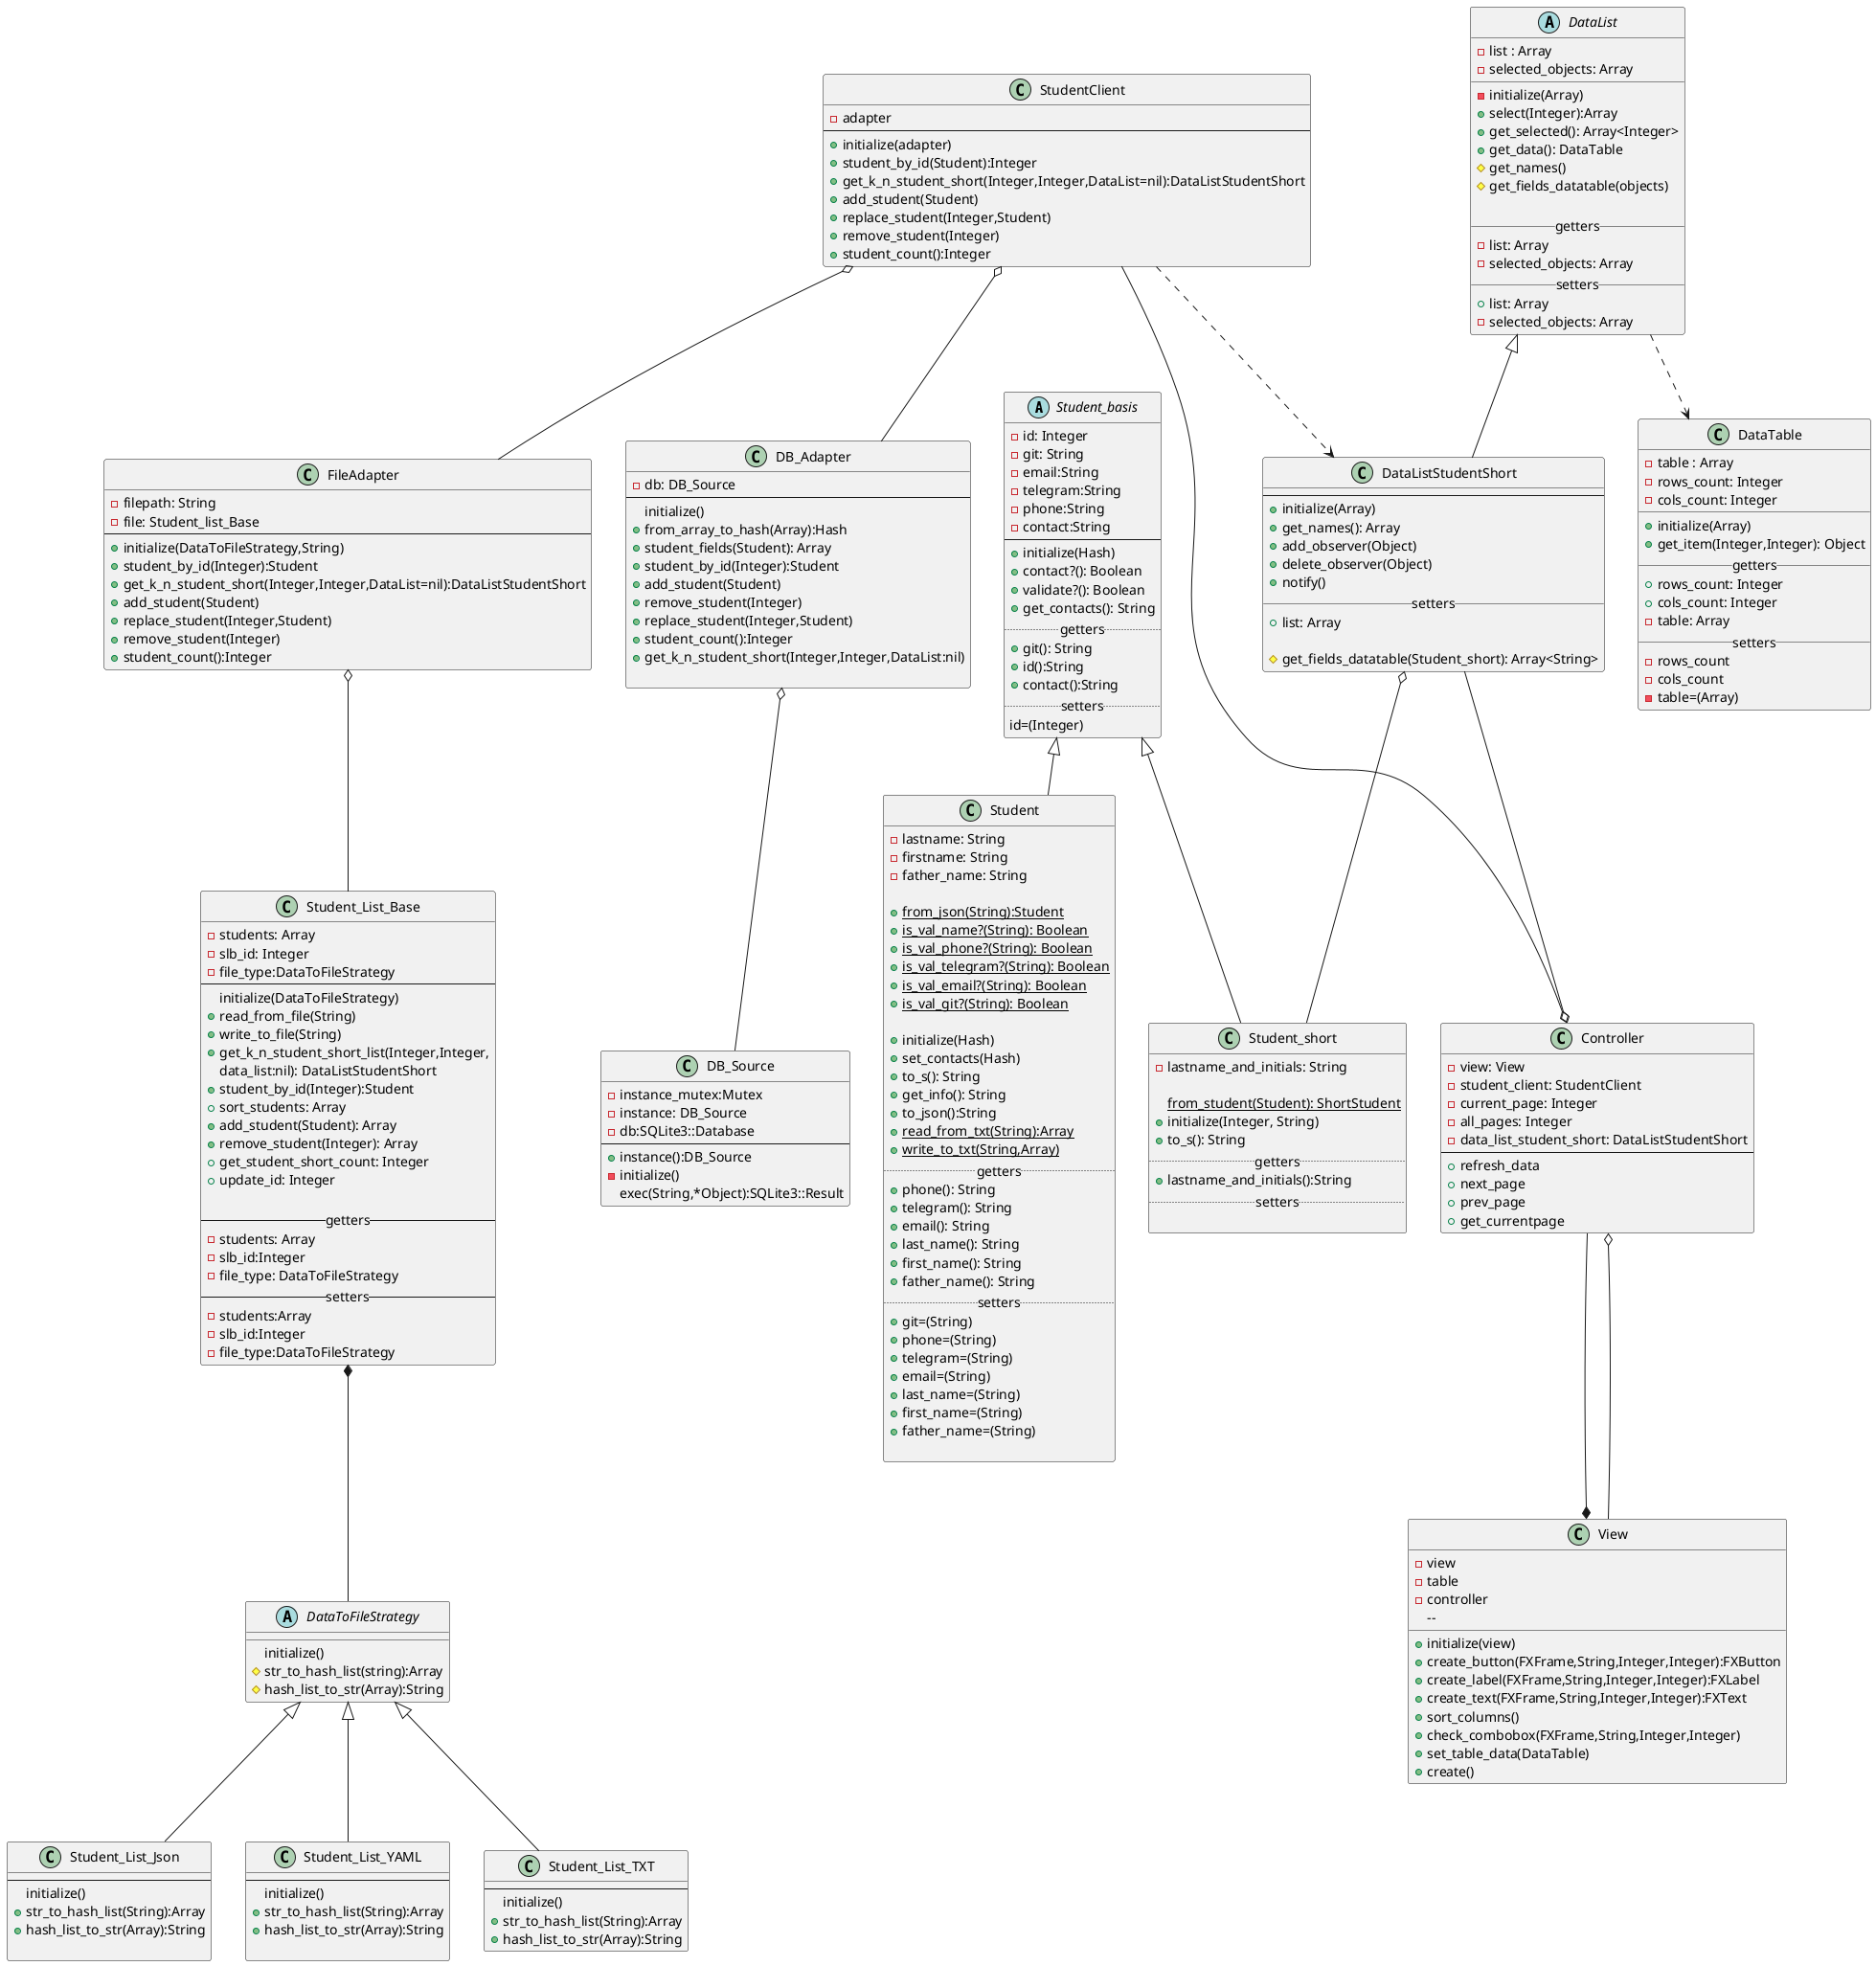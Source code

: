 @startuml
'https://plantuml.com/class-diagram
abstract class Student_basis{
     -id: Integer
     -git: String
     -email:String
     -telegram:String
     -phone:String
     -contact:String
--
     +initialize(Hash)
     +contact?(): Boolean
     +validate?(): Boolean
     +get_contacts(): String
     .. getters..
     +git(): String
     +id():String
     +contact():String
     .. setters ..
     id=(Integer)
}

class Student extends Student_basis{
     -lastname: String
     -firstname: String
     -father_name: String

     +{static}from_json(String):Student
     +{static}is_val_name?(String): Boolean
     +{static}is_val_phone?(String): Boolean
     +{static}is_val_telegram?(String): Boolean
     +{static}is_val_email?(String): Boolean
     +{static}is_val_git?(String): Boolean

     +initialize(Hash)
     +set_contacts(Hash)
     +to_s(): String
     +get_info(): String
     +to_json():String
     +{static}read_from_txt(String):Array
     +{static}write_to_txt(String,Array)
     .. getters ..
     +phone(): String
     +telegram(): String
     +email(): String
     +last_name(): String
     +first_name(): String
     +father_name(): String
     .. setters ..
     +git=(String)
     +phone=(String)
     +telegram=(String)
     +email=(String)
     +last_name=(String)
     +first_name=(String)
     +father_name=(String)

}

class Student_short extends Student_basis{
     -lastname_and_initials: String
     
     {static}from_student(Student): ShortStudent
     +initialize(Integer, String)
     +to_s(): String
     .. getters ..
     +lastname_and_initials():String
     .. setters ..

}


class DataTable{
    -table : Array
    -rows_count: Integer
    -cols_count: Integer
    __
    +initialize(Array)
    +get_item(Integer,Integer): Object
    __getters__
    +rows_count: Integer
    +cols_count: Integer
    -table: Array
    __setters__
    -rows_count
    -cols_count
    -table=(Array)
}
abstract class DataList{
    -list : Array
    -selected_objects: Array
    __
    -initialize(Array)
    +select(Integer):Array
    +get_selected(): Array<Integer>
    +get_data(): DataTable
    #get_names()
    #get_fields_datatable(objects)

    __getters__
    -list: Array
    -selected_objects: Array
    __setters__
    +list: Array
    -selected_objects: Array
}

class DataListStudentShort extends DataList{
    --
    +initialize(Array)
    +get_names(): Array
    +add_observer(Object)
    +delete_observer(Object)
    +notify()
    __setters__
    +list: Array

    #get_fields_datatable(Student_short): Array<String>
}

DataList ..> DataTable
DataListStudentShort o-- Student_short

class Student_List_Base{
    -students: Array
    -slb_id: Integer
    -file_type:DataToFileStrategy
--
    initialize(DataToFileStrategy)
    +read_from_file(String)
    +write_to_file(String)
    +get_k_n_student_short_list(Integer,Integer,
    data_list:nil): DataListStudentShort
    +student_by_id(Integer):Student
    +sort_students: Array
    +add_student(Student): Array
    +remove_student(Integer): Array
    +get_student_short_count: Integer
    +update_id: Integer

--  getters --
    -students: Array
    -slb_id:Integer
    -file_type: DataToFileStrategy
--  setters --
    -students:Array
    -slb_id:Integer
    -file_type:DataToFileStrategy
}

abstract class DataToFileStrategy{
    initialize()
    #str_to_hash_list(string):Array
    #hash_list_to_str(Array):String
}

class Student_List_Json extends DataToFileStrategy{
    --
    initialize()
    +str_to_hash_list(String):Array
    +hash_list_to_str(Array):String

}

class Student_List_YAML extends DataToFileStrategy{
    --
    initialize()
    +str_to_hash_list(String):Array
    +hash_list_to_str(Array):String

}

class Student_List_TXT extends DataToFileStrategy{
    --
    initialize()
    +str_to_hash_list(String):Array
    +hash_list_to_str(Array):String
}
Student_List_Base *-- DataToFileStrategy

class DB_Adapter{
    -db: DB_Source
    --
    initialize()
    +from_array_to_hash(Array):Hash
    +student_fields(Student): Array
    +student_by_id(Integer):Student
    +add_student(Student)
    +remove_student(Integer)
    +replace_student(Integer,Student)
    +student_count():Integer
    +get_k_n_student_short(Integer,Integer,DataList:nil)
        
}

class DB_Source{
    -instance_mutex:Mutex
    -instance: DB_Source
    -db:SQLite3::Database
    --
    +instance():DB_Source 
    -initialize()
    exec(String,*Object):SQLite3::Result
}

class FileAdapter{
    -filepath: String
    -file: Student_list_Base
    --
    +initialize(DataToFileStrategy,String)
    +student_by_id(Integer):Student
    +get_k_n_student_short(Integer,Integer,DataList=nil):DataListStudentShort
    +add_student(Student)
    +replace_student(Integer,Student)
    +remove_student(Integer)
    +student_count():Integer
}
FileAdapter o-- Student_List_Base

class StudentClient{
    -adapter
    --
    +initialize(adapter)
    +student_by_id(Student):Integer
    +get_k_n_student_short(Integer,Integer,DataList=nil):DataListStudentShort
    +add_student(Student)
    +replace_student(Integer,Student)
    +remove_student(Integer)
    +student_count():Integer
}
StudentClient o-- FileAdapter
StudentClient o-- DB_Adapter
DB_Adapter o-- DB_Source
StudentClient ..> DataListStudentShort


class View{
    -view
    -table
    -controller
    -- 
    +initialize(view)
    +create_button(FXFrame,String,Integer,Integer):FXButton
    +create_label(FXFrame,String,Integer,Integer):FXLabel
    +create_text(FXFrame,String,Integer,Integer):FXText
    +sort_columns()
    +check_combobox(FXFrame,String,Integer,Integer)
    +set_table_data(DataTable)
    +create()
}

class Controller{
    -view: View
    -student_client: StudentClient
    -current_page: Integer
    -all_pages: Integer
    -data_list_student_short: DataListStudentShort
    --
    +refresh_data
    +next_page
    +prev_page
    +get_currentpage
}
Controller --* View
Controller o-- View
StudentClient --o Controller
DataListStudentShort --o Controller

@enduml
